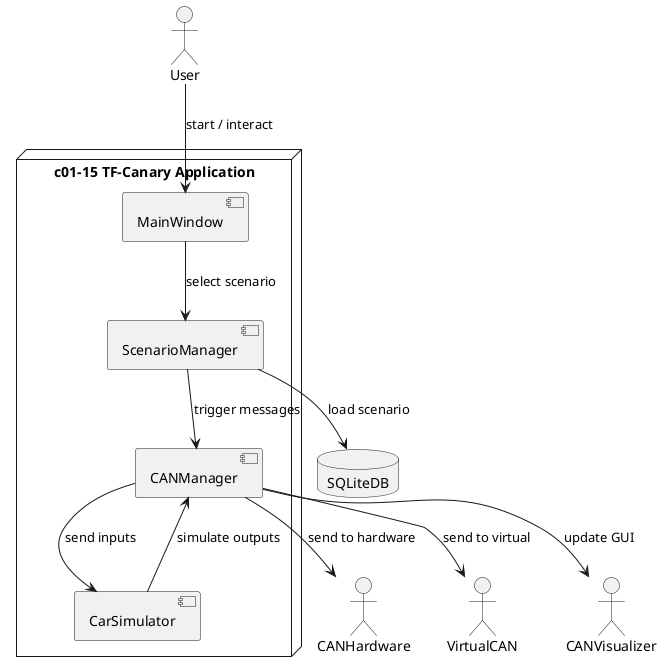 @startuml ContextDiagram
actor User
node "c01-15 TF-Canary Application" {
  component MainWindow
  component CANManager
  component ScenarioManager
  component CarSimulator
}
database "SQLiteDB"
actor CANHardware
actor VirtualCAN

User --> MainWindow : start / interact
MainWindow --> ScenarioManager : select scenario
ScenarioManager --> SQLiteDB : load scenario
ScenarioManager --> CANManager : trigger messages
CANManager --> CarSimulator : send inputs
CarSimulator --> CANManager : simulate outputs
CANManager --> CANHardware : send to hardware
CANManager --> VirtualCAN : send to virtual
CANManager --> CANVisualizer : update GUI
@enduml